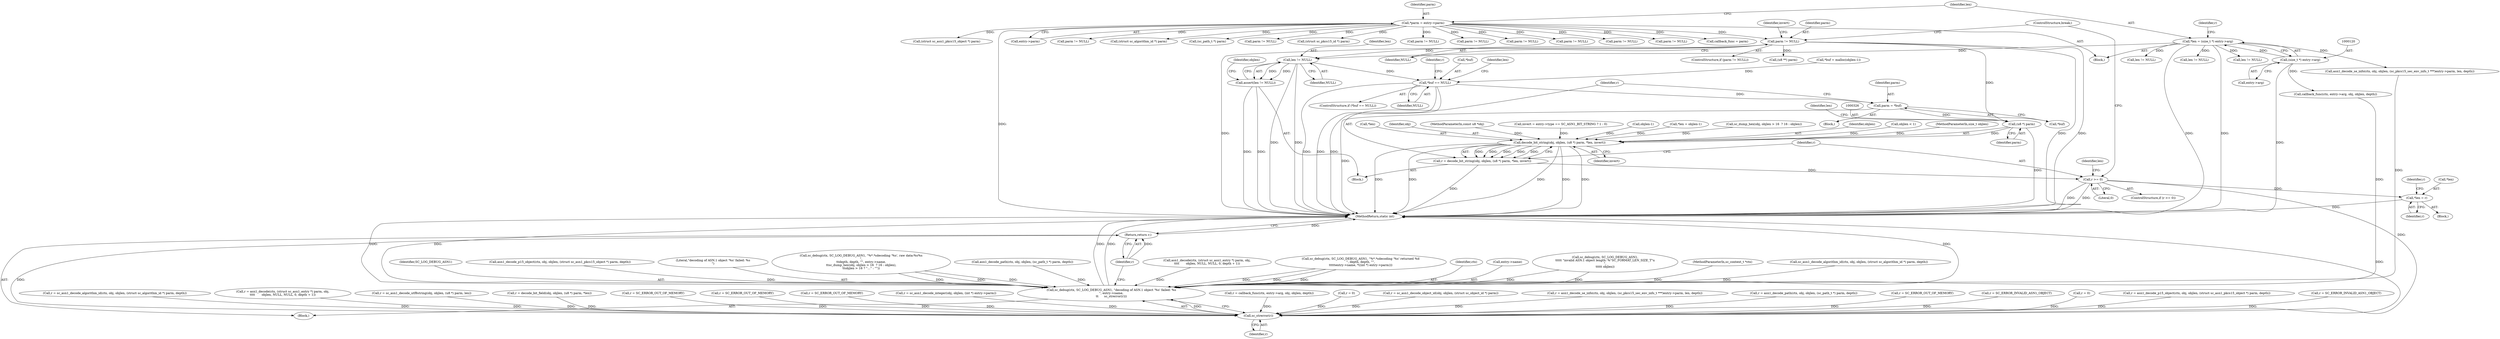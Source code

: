 digraph "0_OpenSC_a3fc7693f3a035a8a7921cffb98432944bb42740@pointer" {
"1000268" [label="(Call,len != NULL)"];
"1000117" [label="(Call,*len = (size_t *) entry->arg)"];
"1000119" [label="(Call,(size_t *) entry->arg)"];
"1000252" [label="(Call,parm != NULL)"];
"1000110" [label="(Call,*parm = entry->parm)"];
"1000267" [label="(Call,assert(len != NULL))"];
"1000301" [label="(Call,*buf == NULL)"];
"1000316" [label="(Call,parm = *buf)"];
"1000325" [label="(Call,(u8 *) parm)"];
"1000322" [label="(Call,decode_bit_string(obj, objlen, (u8 *) parm, *len, invert))"];
"1000320" [label="(Call,r = decode_bit_string(obj, objlen, (u8 *) parm, *len, invert))"];
"1000332" [label="(Call,r >= 0)"];
"1000336" [label="(Call,*len = r)"];
"1000759" [label="(Call,sc_strerror(r))"];
"1000752" [label="(Call,sc_debug(ctx, SC_LOG_DEBUG_ASN1, \"decoding of ASN.1 object '%s' failed: %s\n\", entry->name,\n\t\t      sc_strerror(r)))"];
"1000761" [label="(Return,return r;)"];
"1000307" [label="(Identifier,r)"];
"1000141" [label="(Call,sc_dump_hex(obj, objlen > 16  ? 16 : objlen))"];
"1000162" [label="(Call,parm != NULL)"];
"1000324" [label="(Identifier,objlen)"];
"1000689" [label="(Call,r = sc_asn1_decode_algorithm_id(ctx, obj, objlen, (struct sc_algorithm_id *) parm, depth))"];
"1000330" [label="(Identifier,invert)"];
"1000327" [label="(Identifier,parm)"];
"1000165" [label="(Call,r = asn1_decode(ctx, (struct sc_asn1_entry *) parm, obj,\n\t\t\t\t       objlen, NULL, NULL, 0, depth + 1))"];
"1000254" [label="(Identifier,NULL)"];
"1000634" [label="(Call,(struct sc_pkcs15_id *) parm)"];
"1000302" [label="(Call,*buf)"];
"1000269" [label="(Identifier,len)"];
"1000300" [label="(ControlStructure,if (*buf == NULL))"];
"1000541" [label="(Call,len != NULL)"];
"1000194" [label="(Call,sc_debug(ctx, SC_LOG_DEBUG_ASN1,\n\t\t\t\t\t \"invalid ASN.1 object length: %\"SC_FORMAT_LEN_SIZE_T\"u\n\",\n\t\t\t\t\t objlen))"];
"1000218" [label="(Call,parm != NULL)"];
"1000272" [label="(Call,objlen < 1)"];
"1000255" [label="(Block,)"];
"1000335" [label="(Block,)"];
"1000336" [label="(Call,*len = r)"];
"1000267" [label="(Call,assert(len != NULL))"];
"1000341" [label="(Identifier,r)"];
"1000106" [label="(MethodParameterIn,size_t objlen)"];
"1000338" [label="(Identifier,len)"];
"1000301" [label="(Call,*buf == NULL)"];
"1000328" [label="(Call,*len)"];
"1000346" [label="(Call,parm != NULL)"];
"1000584" [label="(Call,r = sc_asn1_decode_utf8string(obj, objlen, (u8 *) parm, len))"];
"1000321" [label="(Identifier,r)"];
"1000103" [label="(MethodParameterIn,sc_context_t *ctx)"];
"1000117" [label="(Call,*len = (size_t *) entry->arg)"];
"1000251" [label="(ControlStructure,if (parm != NULL))"];
"1000320" [label="(Call,r = decode_bit_string(obj, objlen, (u8 *) parm, *len, invert))"];
"1000318" [label="(Call,*buf)"];
"1000452" [label="(Call,parm != NULL)"];
"1000258" [label="(Identifier,invert)"];
"1000362" [label="(Call,parm != NULL)"];
"1000536" [label="(Call,parm != NULL)"];
"1000273" [label="(Identifier,objlen)"];
"1000268" [label="(Call,len != NULL)"];
"1000323" [label="(Identifier,obj)"];
"1000349" [label="(Call,r = decode_bit_field(obj, objlen, (u8 *) parm, *len))"];
"1000306" [label="(Call,r = SC_ERROR_OUT_OF_MEMORY)"];
"1000751" [label="(Block,)"];
"1000691" [label="(Call,sc_asn1_decode_algorithm_id(ctx, obj, objlen, (struct sc_algorithm_id *) parm, depth))"];
"1000304" [label="(Identifier,NULL)"];
"1000762" [label="(Identifier,r)"];
"1000754" [label="(Identifier,SC_LOG_DEBUG_ASN1)"];
"1000270" [label="(Identifier,NULL)"];
"1000485" [label="(Call,r = SC_ERROR_OUT_OF_MEMORY)"];
"1000521" [label="(Call,parm != NULL)"];
"1000286" [label="(Block,)"];
"1000331" [label="(ControlStructure,if (r >= 0))"];
"1000673" [label="(Call,asn1_decode_p15_object(ctx, obj, objlen, (struct sc_asn1_pkcs15_object *) parm, depth))"];
"1000337" [label="(Call,*len)"];
"1000416" [label="(Call,r = SC_ERROR_OUT_OF_MEMORY)"];
"1000128" [label="(Call,callback_func = parm)"];
"1000222" [label="(Call,r = sc_asn1_decode_integer(obj, objlen, (int *) entry->parm))"];
"1000322" [label="(Call,decode_bit_string(obj, objlen, (u8 *) parm, *len, invert))"];
"1000677" [label="(Call,(struct sc_asn1_pkcs15_object *) parm)"];
"1000290" [label="(Call,(u8 **) parm)"];
"1000334" [label="(Literal,0)"];
"1000458" [label="(Call,len != NULL)"];
"1000252" [label="(Call,parm != NULL)"];
"1000316" [label="(Call,parm = *buf)"];
"1000755" [label="(Literal,\"decoding of ASN.1 object '%s' failed: %s\n\")"];
"1000126" [label="(Identifier,r)"];
"1000339" [label="(Identifier,r)"];
"1000752" [label="(Call,sc_debug(ctx, SC_LOG_DEBUG_ASN1, \"decoding of ASN.1 object '%s' failed: %s\n\", entry->name,\n\t\t      sc_strerror(r)))"];
"1000728" [label="(Call,r = callback_func(ctx, entry->arg, obj, objlen, depth))"];
"1000340" [label="(Call,r = 0)"];
"1000332" [label="(Call,r >= 0)"];
"1000112" [label="(Call,entry->parm)"];
"1000105" [label="(MethodParameterIn,const u8 *obj)"];
"1000257" [label="(Call,invert = entry->type == SC_ASN1_BIT_STRING ? 1 : 0)"];
"1000343" [label="(ControlStructure,break;)"];
"1000761" [label="(Return,return r;)"];
"1000131" [label="(Call,sc_debug(ctx, SC_LOG_DEBUG_ASN1, \"%*.*sdecoding '%s', raw data:%s%s\n\",\n\t\tdepth, depth, \"\", entry->name,\n\t\tsc_dump_hex(obj, objlen > 16  ? 16 : objlen),\n\t\tobjlen > 16 ? \"...\" : \"\"))"];
"1000524" [label="(Call,r = sc_asn1_decode_object_id(obj, objlen, (struct sc_object_id *) parm))"];
"1000759" [label="(Call,sc_strerror(r))"];
"1000368" [label="(Call,len != NULL)"];
"1000707" [label="(Call,r = asn1_decode_se_info(ctx, obj, objlen, (sc_pkcs15_sec_env_info_t ***)entry->parm, len, depth))"];
"1000111" [label="(Identifier,parm)"];
"1000612" [label="(Call,r = asn1_decode_path(ctx, obj, objlen, (sc_path_t *) parm, depth))"];
"1000325" [label="(Call,(u8 *) parm)"];
"1000770" [label="(MethodReturn,static int)"];
"1000185" [label="(Call,parm != NULL)"];
"1000312" [label="(Identifier,len)"];
"1000695" [label="(Call,(struct sc_algorithm_id *) parm)"];
"1000570" [label="(Call,r = SC_ERROR_OUT_OF_MEMORY)"];
"1000614" [label="(Call,asn1_decode_path(ctx, obj, objlen, (sc_path_t *) parm, depth))"];
"1000760" [label="(Identifier,r)"];
"1000121" [label="(Call,entry->arg)"];
"1000730" [label="(Call,callback_func(ctx, entry->arg, obj, objlen, depth))"];
"1000253" [label="(Identifier,parm)"];
"1000618" [label="(Call,(sc_path_t *) parm)"];
"1000167" [label="(Call,asn1_decode(ctx, (struct sc_asn1_entry *) parm, obj,\n\t\t\t\t       objlen, NULL, NULL, 0, depth + 1))"];
"1000317" [label="(Identifier,parm)"];
"1000329" [label="(Identifier,len)"];
"1000276" [label="(Call,r = SC_ERROR_INVALID_ASN1_OBJECT)"];
"1000232" [label="(Call,sc_debug(ctx, SC_LOG_DEBUG_ASN1, \"%*.*sdecoding '%s' returned %d\n\", depth, depth, \"\",\n\t\t\t\t\tentry->name, *((int *) entry->parm)))"];
"1000118" [label="(Identifier,len)"];
"1000119" [label="(Call,(size_t *) entry->arg)"];
"1000753" [label="(Identifier,ctx)"];
"1000125" [label="(Call,r = 0)"];
"1000313" [label="(Call,objlen-1)"];
"1000671" [label="(Call,r = asn1_decode_p15_object(ctx, obj, objlen, (struct sc_asn1_pkcs15_object *) parm, depth))"];
"1000310" [label="(Call,*len = objlen-1)"];
"1000293" [label="(Call,*buf = malloc(objlen-1))"];
"1000709" [label="(Call,asn1_decode_se_info(ctx, obj, objlen, (sc_pkcs15_sec_env_info_t ***)entry->parm, len, depth))"];
"1000756" [label="(Call,entry->name)"];
"1000199" [label="(Call,r = SC_ERROR_INVALID_ASN1_OBJECT)"];
"1000333" [label="(Identifier,r)"];
"1000108" [label="(Block,)"];
"1000110" [label="(Call,*parm = entry->parm)"];
"1000268" -> "1000267"  [label="AST: "];
"1000268" -> "1000270"  [label="CFG: "];
"1000269" -> "1000268"  [label="AST: "];
"1000270" -> "1000268"  [label="AST: "];
"1000267" -> "1000268"  [label="CFG: "];
"1000268" -> "1000770"  [label="DDG: "];
"1000268" -> "1000770"  [label="DDG: "];
"1000268" -> "1000267"  [label="DDG: "];
"1000268" -> "1000267"  [label="DDG: "];
"1000117" -> "1000268"  [label="DDG: "];
"1000252" -> "1000268"  [label="DDG: "];
"1000268" -> "1000301"  [label="DDG: "];
"1000117" -> "1000108"  [label="AST: "];
"1000117" -> "1000119"  [label="CFG: "];
"1000118" -> "1000117"  [label="AST: "];
"1000119" -> "1000117"  [label="AST: "];
"1000126" -> "1000117"  [label="CFG: "];
"1000117" -> "1000770"  [label="DDG: "];
"1000117" -> "1000770"  [label="DDG: "];
"1000119" -> "1000117"  [label="DDG: "];
"1000117" -> "1000368"  [label="DDG: "];
"1000117" -> "1000458"  [label="DDG: "];
"1000117" -> "1000541"  [label="DDG: "];
"1000117" -> "1000709"  [label="DDG: "];
"1000119" -> "1000121"  [label="CFG: "];
"1000120" -> "1000119"  [label="AST: "];
"1000121" -> "1000119"  [label="AST: "];
"1000119" -> "1000770"  [label="DDG: "];
"1000119" -> "1000730"  [label="DDG: "];
"1000252" -> "1000251"  [label="AST: "];
"1000252" -> "1000254"  [label="CFG: "];
"1000253" -> "1000252"  [label="AST: "];
"1000254" -> "1000252"  [label="AST: "];
"1000258" -> "1000252"  [label="CFG: "];
"1000343" -> "1000252"  [label="CFG: "];
"1000252" -> "1000770"  [label="DDG: "];
"1000252" -> "1000770"  [label="DDG: "];
"1000252" -> "1000770"  [label="DDG: "];
"1000110" -> "1000252"  [label="DDG: "];
"1000252" -> "1000290"  [label="DDG: "];
"1000252" -> "1000325"  [label="DDG: "];
"1000110" -> "1000108"  [label="AST: "];
"1000110" -> "1000112"  [label="CFG: "];
"1000111" -> "1000110"  [label="AST: "];
"1000112" -> "1000110"  [label="AST: "];
"1000118" -> "1000110"  [label="CFG: "];
"1000110" -> "1000770"  [label="DDG: "];
"1000110" -> "1000128"  [label="DDG: "];
"1000110" -> "1000162"  [label="DDG: "];
"1000110" -> "1000185"  [label="DDG: "];
"1000110" -> "1000218"  [label="DDG: "];
"1000110" -> "1000346"  [label="DDG: "];
"1000110" -> "1000362"  [label="DDG: "];
"1000110" -> "1000452"  [label="DDG: "];
"1000110" -> "1000521"  [label="DDG: "];
"1000110" -> "1000536"  [label="DDG: "];
"1000110" -> "1000618"  [label="DDG: "];
"1000110" -> "1000634"  [label="DDG: "];
"1000110" -> "1000677"  [label="DDG: "];
"1000110" -> "1000695"  [label="DDG: "];
"1000267" -> "1000255"  [label="AST: "];
"1000273" -> "1000267"  [label="CFG: "];
"1000267" -> "1000770"  [label="DDG: "];
"1000267" -> "1000770"  [label="DDG: "];
"1000301" -> "1000300"  [label="AST: "];
"1000301" -> "1000304"  [label="CFG: "];
"1000302" -> "1000301"  [label="AST: "];
"1000304" -> "1000301"  [label="AST: "];
"1000307" -> "1000301"  [label="CFG: "];
"1000312" -> "1000301"  [label="CFG: "];
"1000301" -> "1000770"  [label="DDG: "];
"1000301" -> "1000770"  [label="DDG: "];
"1000301" -> "1000770"  [label="DDG: "];
"1000293" -> "1000301"  [label="DDG: "];
"1000301" -> "1000316"  [label="DDG: "];
"1000316" -> "1000286"  [label="AST: "];
"1000316" -> "1000318"  [label="CFG: "];
"1000317" -> "1000316"  [label="AST: "];
"1000318" -> "1000316"  [label="AST: "];
"1000321" -> "1000316"  [label="CFG: "];
"1000316" -> "1000770"  [label="DDG: "];
"1000316" -> "1000325"  [label="DDG: "];
"1000325" -> "1000322"  [label="AST: "];
"1000325" -> "1000327"  [label="CFG: "];
"1000326" -> "1000325"  [label="AST: "];
"1000327" -> "1000325"  [label="AST: "];
"1000329" -> "1000325"  [label="CFG: "];
"1000325" -> "1000770"  [label="DDG: "];
"1000325" -> "1000322"  [label="DDG: "];
"1000322" -> "1000320"  [label="AST: "];
"1000322" -> "1000330"  [label="CFG: "];
"1000323" -> "1000322"  [label="AST: "];
"1000324" -> "1000322"  [label="AST: "];
"1000328" -> "1000322"  [label="AST: "];
"1000330" -> "1000322"  [label="AST: "];
"1000320" -> "1000322"  [label="CFG: "];
"1000322" -> "1000770"  [label="DDG: "];
"1000322" -> "1000770"  [label="DDG: "];
"1000322" -> "1000770"  [label="DDG: "];
"1000322" -> "1000770"  [label="DDG: "];
"1000322" -> "1000770"  [label="DDG: "];
"1000322" -> "1000320"  [label="DDG: "];
"1000322" -> "1000320"  [label="DDG: "];
"1000322" -> "1000320"  [label="DDG: "];
"1000322" -> "1000320"  [label="DDG: "];
"1000322" -> "1000320"  [label="DDG: "];
"1000141" -> "1000322"  [label="DDG: "];
"1000105" -> "1000322"  [label="DDG: "];
"1000272" -> "1000322"  [label="DDG: "];
"1000313" -> "1000322"  [label="DDG: "];
"1000106" -> "1000322"  [label="DDG: "];
"1000310" -> "1000322"  [label="DDG: "];
"1000257" -> "1000322"  [label="DDG: "];
"1000320" -> "1000255"  [label="AST: "];
"1000321" -> "1000320"  [label="AST: "];
"1000333" -> "1000320"  [label="CFG: "];
"1000320" -> "1000770"  [label="DDG: "];
"1000320" -> "1000332"  [label="DDG: "];
"1000332" -> "1000331"  [label="AST: "];
"1000332" -> "1000334"  [label="CFG: "];
"1000333" -> "1000332"  [label="AST: "];
"1000334" -> "1000332"  [label="AST: "];
"1000338" -> "1000332"  [label="CFG: "];
"1000343" -> "1000332"  [label="CFG: "];
"1000332" -> "1000770"  [label="DDG: "];
"1000332" -> "1000770"  [label="DDG: "];
"1000332" -> "1000336"  [label="DDG: "];
"1000332" -> "1000759"  [label="DDG: "];
"1000336" -> "1000335"  [label="AST: "];
"1000336" -> "1000339"  [label="CFG: "];
"1000337" -> "1000336"  [label="AST: "];
"1000339" -> "1000336"  [label="AST: "];
"1000341" -> "1000336"  [label="CFG: "];
"1000336" -> "1000770"  [label="DDG: "];
"1000759" -> "1000752"  [label="AST: "];
"1000759" -> "1000760"  [label="CFG: "];
"1000760" -> "1000759"  [label="AST: "];
"1000752" -> "1000759"  [label="CFG: "];
"1000759" -> "1000770"  [label="DDG: "];
"1000759" -> "1000752"  [label="DDG: "];
"1000728" -> "1000759"  [label="DDG: "];
"1000707" -> "1000759"  [label="DDG: "];
"1000306" -> "1000759"  [label="DDG: "];
"1000165" -> "1000759"  [label="DDG: "];
"1000671" -> "1000759"  [label="DDG: "];
"1000349" -> "1000759"  [label="DDG: "];
"1000416" -> "1000759"  [label="DDG: "];
"1000276" -> "1000759"  [label="DDG: "];
"1000340" -> "1000759"  [label="DDG: "];
"1000584" -> "1000759"  [label="DDG: "];
"1000524" -> "1000759"  [label="DDG: "];
"1000485" -> "1000759"  [label="DDG: "];
"1000125" -> "1000759"  [label="DDG: "];
"1000570" -> "1000759"  [label="DDG: "];
"1000222" -> "1000759"  [label="DDG: "];
"1000199" -> "1000759"  [label="DDG: "];
"1000689" -> "1000759"  [label="DDG: "];
"1000612" -> "1000759"  [label="DDG: "];
"1000759" -> "1000761"  [label="DDG: "];
"1000752" -> "1000751"  [label="AST: "];
"1000753" -> "1000752"  [label="AST: "];
"1000754" -> "1000752"  [label="AST: "];
"1000755" -> "1000752"  [label="AST: "];
"1000756" -> "1000752"  [label="AST: "];
"1000762" -> "1000752"  [label="CFG: "];
"1000752" -> "1000770"  [label="DDG: "];
"1000752" -> "1000770"  [label="DDG: "];
"1000752" -> "1000770"  [label="DDG: "];
"1000752" -> "1000770"  [label="DDG: "];
"1000752" -> "1000770"  [label="DDG: "];
"1000167" -> "1000752"  [label="DDG: "];
"1000232" -> "1000752"  [label="DDG: "];
"1000232" -> "1000752"  [label="DDG: "];
"1000232" -> "1000752"  [label="DDG: "];
"1000131" -> "1000752"  [label="DDG: "];
"1000131" -> "1000752"  [label="DDG: "];
"1000131" -> "1000752"  [label="DDG: "];
"1000194" -> "1000752"  [label="DDG: "];
"1000194" -> "1000752"  [label="DDG: "];
"1000673" -> "1000752"  [label="DDG: "];
"1000730" -> "1000752"  [label="DDG: "];
"1000691" -> "1000752"  [label="DDG: "];
"1000709" -> "1000752"  [label="DDG: "];
"1000614" -> "1000752"  [label="DDG: "];
"1000103" -> "1000752"  [label="DDG: "];
"1000761" -> "1000751"  [label="AST: "];
"1000761" -> "1000762"  [label="CFG: "];
"1000762" -> "1000761"  [label="AST: "];
"1000770" -> "1000761"  [label="CFG: "];
"1000761" -> "1000770"  [label="DDG: "];
"1000762" -> "1000761"  [label="DDG: "];
}
